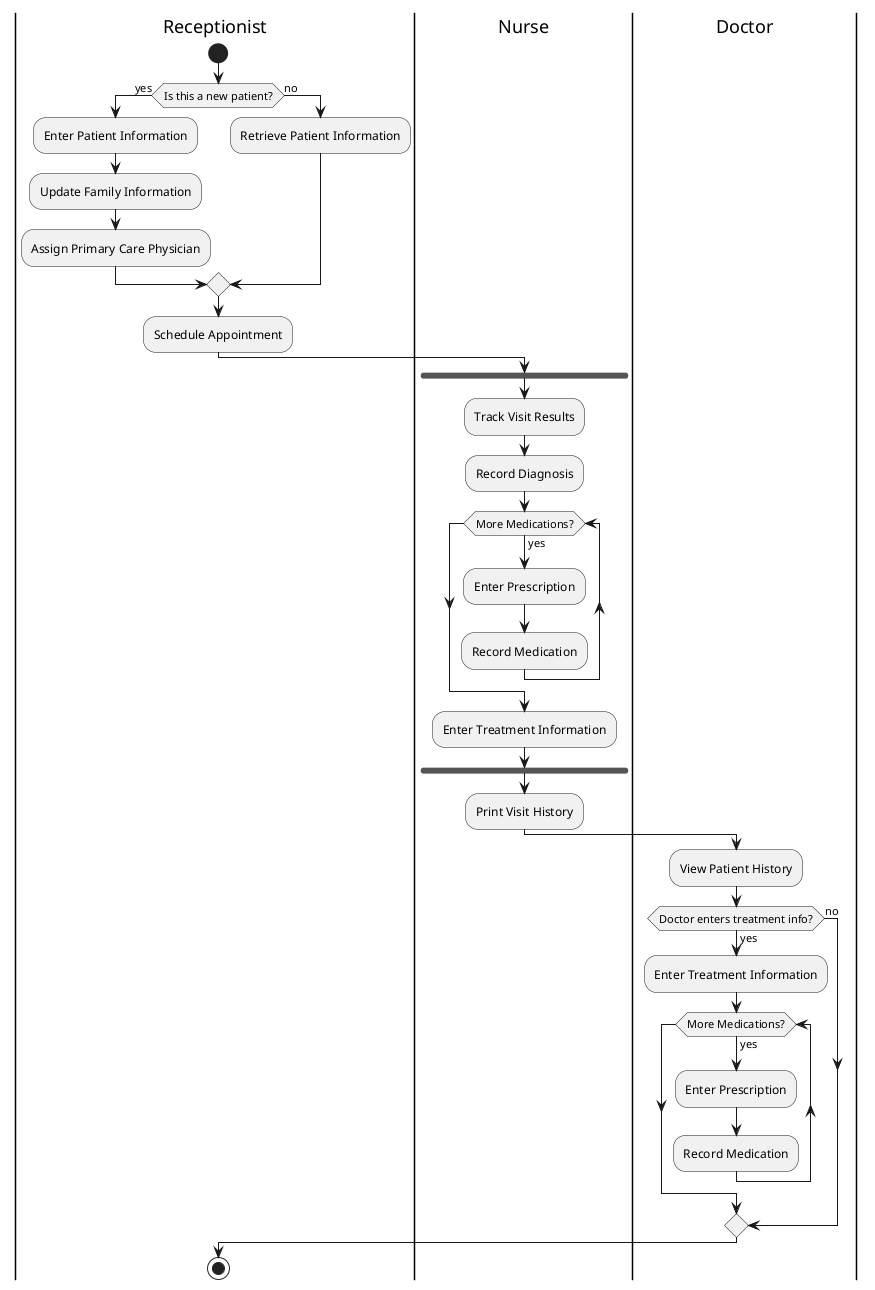 @startuml
|Receptionist|
start
if (Is this a new patient?) then (yes)
    :Enter Patient Information;
    :Update Family Information;
    :Assign Primary Care Physician;
else (no)
    :Retrieve Patient Information;
endif
:Schedule Appointment;

|Nurse|
fork
    :Track Visit Results;
    :Record Diagnosis;
    while (More Medications?) is (yes)
        :Enter Prescription;
        :Record Medication;
    endwhile
    :Enter Treatment Information;
end fork

|Nurse|
:Print Visit History;

|Doctor|
:View Patient History;
if (Doctor enters treatment info?) then (yes)
    :Enter Treatment Information;
    while (More Medications?) is (yes)
        :Enter Prescription;
        :Record Medication;
    endwhile
else (no)
endif

|Receptionist|
stop
@enduml